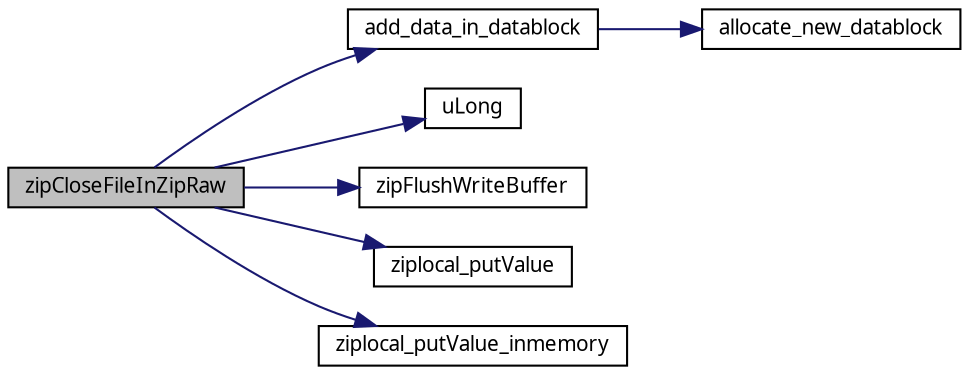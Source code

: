 digraph G
{
  edge [fontname="FreeSans.ttf",fontsize="10",labelfontname="FreeSans.ttf",labelfontsize="10"];
  node [fontname="FreeSans.ttf",fontsize="10",shape=record];
  rankdir=LR;
  Node1 [label="zipCloseFileInZipRaw",height=0.2,width=0.4,color="black", fillcolor="grey75", style="filled" fontcolor="black"];
  Node1 -> Node2 [color="midnightblue",fontsize="10",style="solid",fontname="FreeSans.ttf"];
  Node2 [label="add_data_in_datablock",height=0.2,width=0.4,color="black", fillcolor="white", style="filled",URL="$zip_8c.html#af411f447b40db1fad258dee3b786ccc1"];
  Node2 -> Node3 [color="midnightblue",fontsize="10",style="solid",fontname="FreeSans.ttf"];
  Node3 [label="allocate_new_datablock",height=0.2,width=0.4,color="black", fillcolor="white", style="filled",URL="$zip_8c.html#a86c6b1ea8228286351584adc3d47b07c"];
  Node1 -> Node4 [color="midnightblue",fontsize="10",style="solid",fontname="FreeSans.ttf"];
  Node4 [label="uLong",height=0.2,width=0.4,color="black", fillcolor="white", style="filled",URL="$ioapi_8h.html#a50e9e9d5c30e481de822ad68fe537986"];
  Node1 -> Node5 [color="midnightblue",fontsize="10",style="solid",fontname="FreeSans.ttf"];
  Node5 [label="zipFlushWriteBuffer",height=0.2,width=0.4,color="black", fillcolor="white", style="filled",URL="$zip_8c.html#aadb3c186982cb10b9e1fd03953752abd"];
  Node1 -> Node6 [color="midnightblue",fontsize="10",style="solid",fontname="FreeSans.ttf"];
  Node6 [label="ziplocal_putValue",height=0.2,width=0.4,color="black", fillcolor="white", style="filled",URL="$zip_8c.html#a0217cc99e344c701c36e2eb05a9f2682"];
  Node1 -> Node7 [color="midnightblue",fontsize="10",style="solid",fontname="FreeSans.ttf"];
  Node7 [label="ziplocal_putValue_inmemory",height=0.2,width=0.4,color="black", fillcolor="white", style="filled",URL="$zip_8c.html#a9f480c0301d8b8421c4f236ddd0d96f3"];
}
